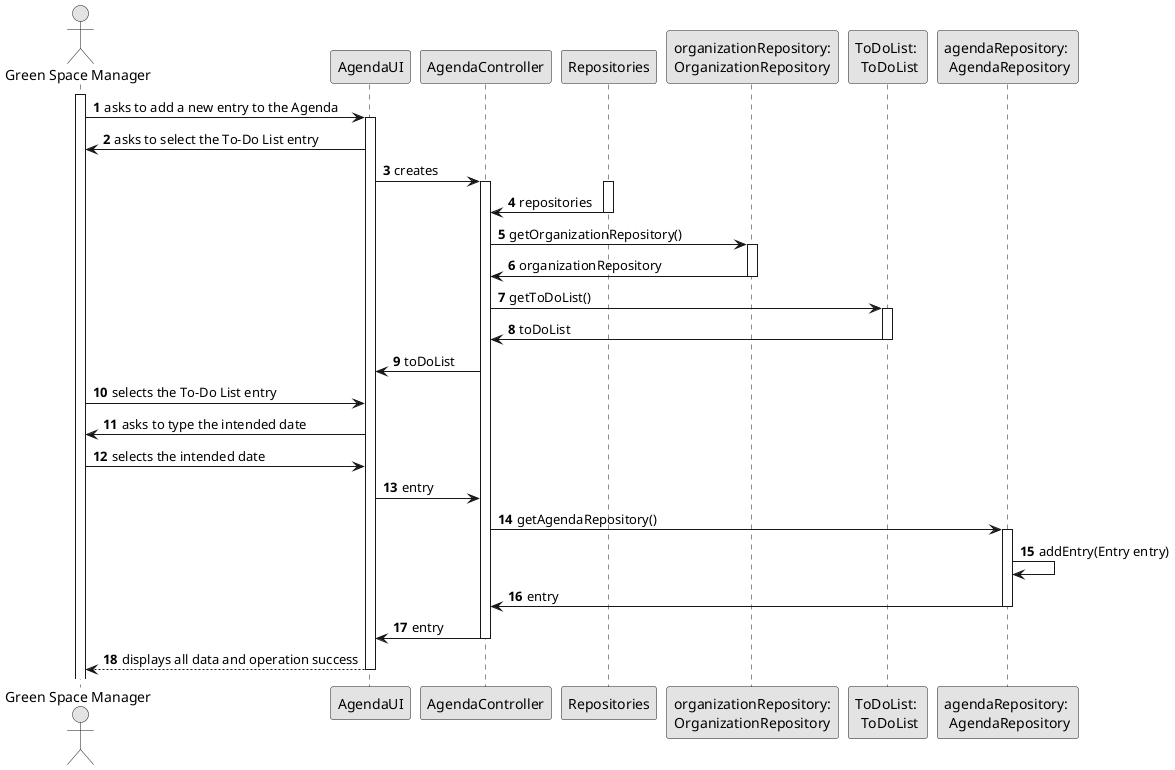 @startuml
skinparam monochrome true
skinparam packageStyle rectangle
skinparam shadowing false

autonumber

'hide footbox
actor "Green Space Manager" as GSM
participant "AgendaUI" as UI
participant "AgendaController" as CTRL
participant "Repositories" as Rep
participant "organizationRepository:\nOrganizationRepository" as organizationRepository
participant "ToDoList: \n ToDoList" as TDL
participant "agendaRepository: \n AgendaRepository" as Agenda

activate GSM

     GSM -> UI : asks to add a new entry to the Agenda

     activate UI

            UI -> GSM : asks to select the To-Do List entry
            UI -> CTRL : creates

     activate CTRL
     activate Rep

                      Rep -> CTRL : repositories

               deactivate Rep

                      CTRL -> organizationRepository : getOrganizationRepository()

               activate organizationRepository

                      organizationRepository -> CTRL : organizationRepository

               deactivate organizationRepository

                      CTRL -> TDL : getToDoList()

               activate TDL

                      TDL -> CTRL : toDoList

               deactivate TDL

                      CTRL -> UI : toDoList
                      GSM -> UI : selects the To-Do List entry
                      UI -> GSM : asks to type the intended date
                      GSM -> UI : selects the intended date
                      UI -> CTRL : entry
                      CTRL -> Agenda : getAgendaRepository()
               activate Agenda

                      Agenda -> Agenda: addEntry(Entry entry)

                 Agenda -> CTRL : entry

          deactivate Agenda

                 CTRL -> UI : entry

          deactivate CTRL

          UI --> GSM : displays all data and operation success

          deactivate UI

@enduml
